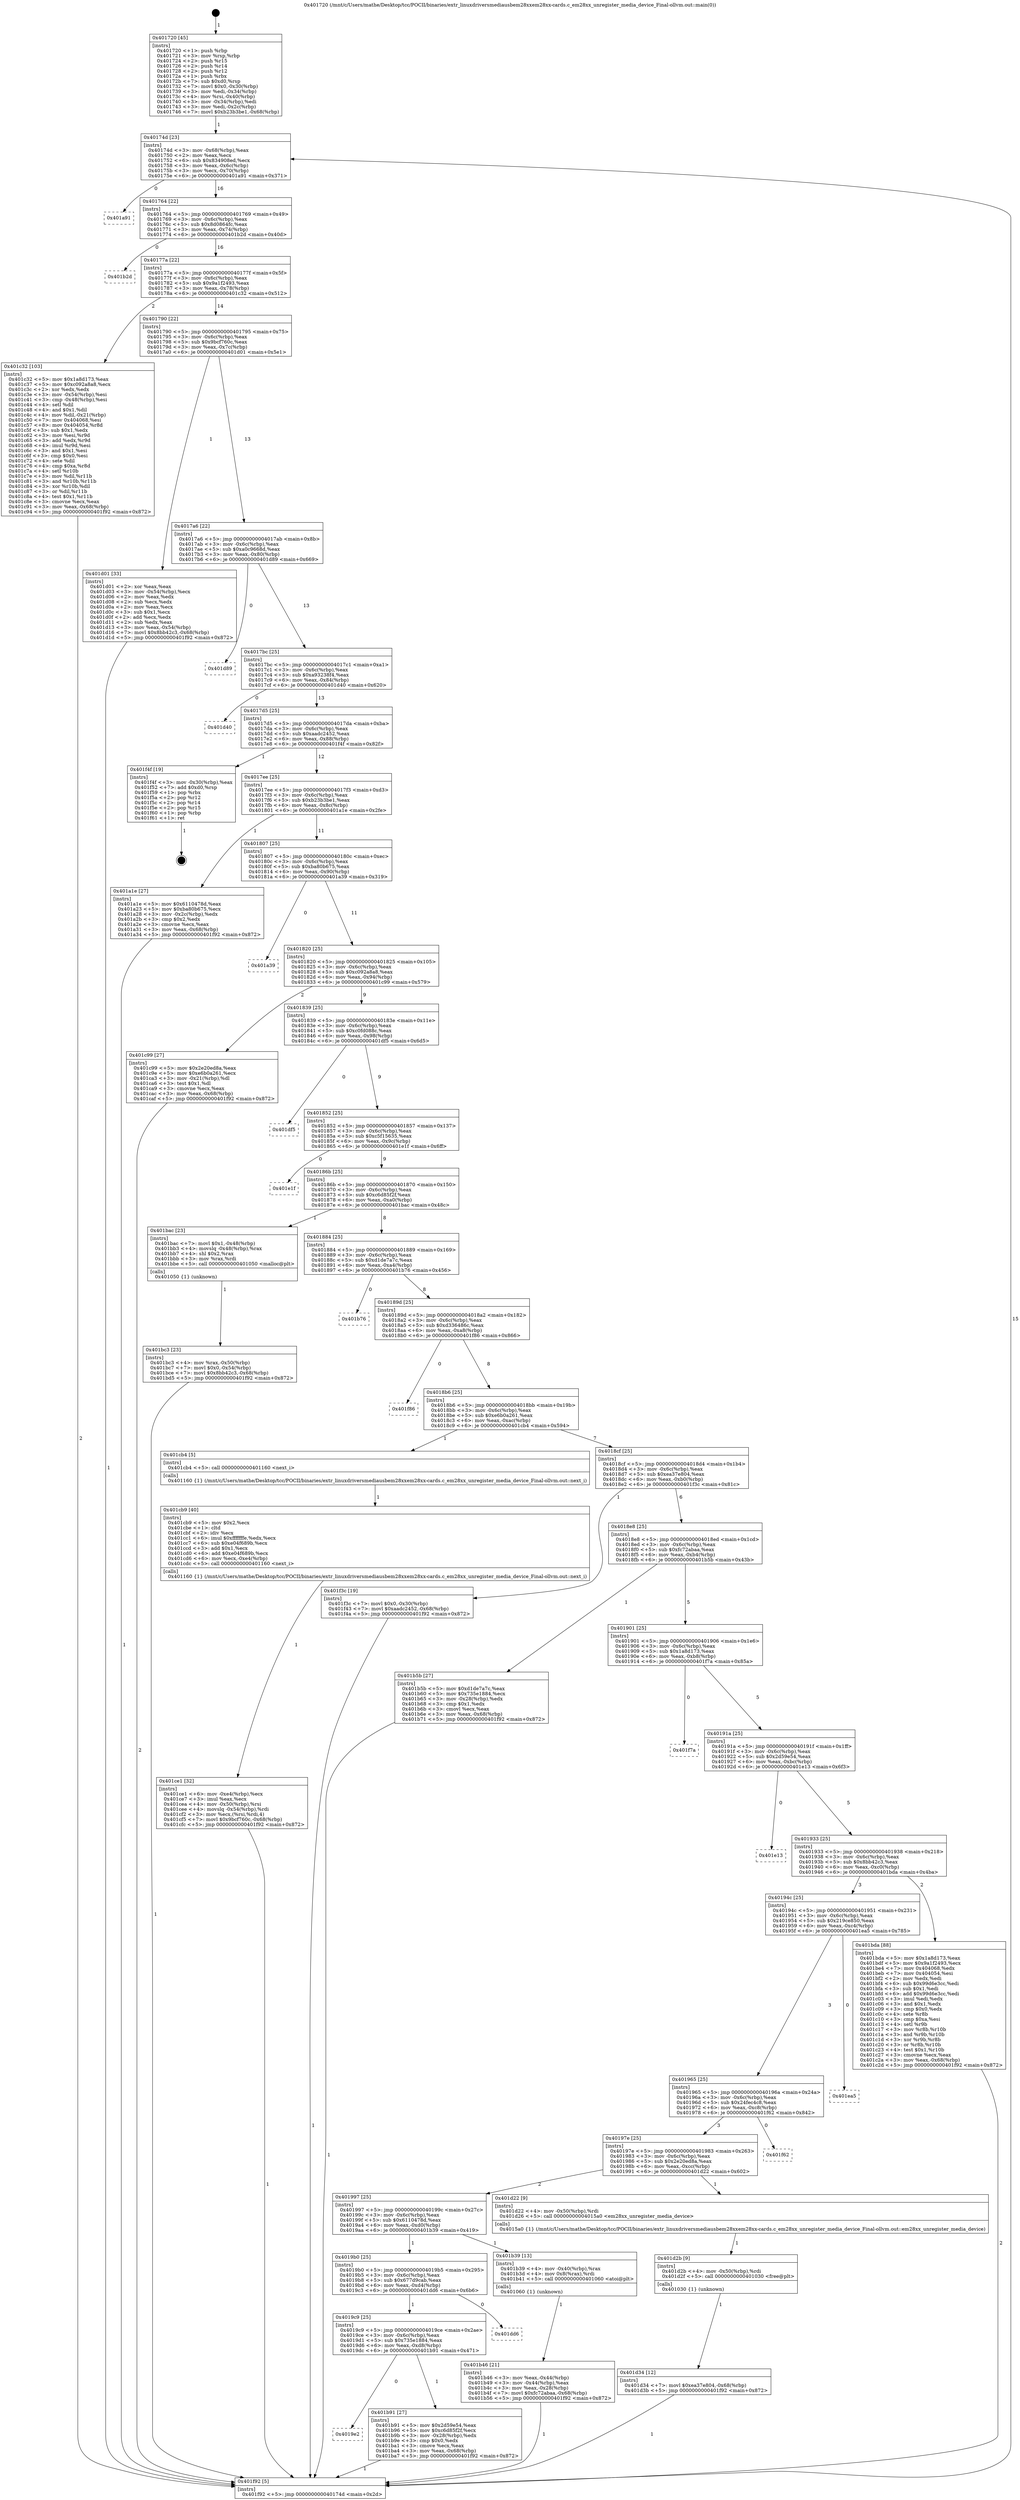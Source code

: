 digraph "0x401720" {
  label = "0x401720 (/mnt/c/Users/mathe/Desktop/tcc/POCII/binaries/extr_linuxdriversmediausbem28xxem28xx-cards.c_em28xx_unregister_media_device_Final-ollvm.out::main(0))"
  labelloc = "t"
  node[shape=record]

  Entry [label="",width=0.3,height=0.3,shape=circle,fillcolor=black,style=filled]
  "0x40174d" [label="{
     0x40174d [23]\l
     | [instrs]\l
     &nbsp;&nbsp;0x40174d \<+3\>: mov -0x68(%rbp),%eax\l
     &nbsp;&nbsp;0x401750 \<+2\>: mov %eax,%ecx\l
     &nbsp;&nbsp;0x401752 \<+6\>: sub $0x834908ed,%ecx\l
     &nbsp;&nbsp;0x401758 \<+3\>: mov %eax,-0x6c(%rbp)\l
     &nbsp;&nbsp;0x40175b \<+3\>: mov %ecx,-0x70(%rbp)\l
     &nbsp;&nbsp;0x40175e \<+6\>: je 0000000000401a91 \<main+0x371\>\l
  }"]
  "0x401a91" [label="{
     0x401a91\l
  }", style=dashed]
  "0x401764" [label="{
     0x401764 [22]\l
     | [instrs]\l
     &nbsp;&nbsp;0x401764 \<+5\>: jmp 0000000000401769 \<main+0x49\>\l
     &nbsp;&nbsp;0x401769 \<+3\>: mov -0x6c(%rbp),%eax\l
     &nbsp;&nbsp;0x40176c \<+5\>: sub $0x8d0864fc,%eax\l
     &nbsp;&nbsp;0x401771 \<+3\>: mov %eax,-0x74(%rbp)\l
     &nbsp;&nbsp;0x401774 \<+6\>: je 0000000000401b2d \<main+0x40d\>\l
  }"]
  Exit [label="",width=0.3,height=0.3,shape=circle,fillcolor=black,style=filled,peripheries=2]
  "0x401b2d" [label="{
     0x401b2d\l
  }", style=dashed]
  "0x40177a" [label="{
     0x40177a [22]\l
     | [instrs]\l
     &nbsp;&nbsp;0x40177a \<+5\>: jmp 000000000040177f \<main+0x5f\>\l
     &nbsp;&nbsp;0x40177f \<+3\>: mov -0x6c(%rbp),%eax\l
     &nbsp;&nbsp;0x401782 \<+5\>: sub $0x9a1f2493,%eax\l
     &nbsp;&nbsp;0x401787 \<+3\>: mov %eax,-0x78(%rbp)\l
     &nbsp;&nbsp;0x40178a \<+6\>: je 0000000000401c32 \<main+0x512\>\l
  }"]
  "0x401d34" [label="{
     0x401d34 [12]\l
     | [instrs]\l
     &nbsp;&nbsp;0x401d34 \<+7\>: movl $0xea37e804,-0x68(%rbp)\l
     &nbsp;&nbsp;0x401d3b \<+5\>: jmp 0000000000401f92 \<main+0x872\>\l
  }"]
  "0x401c32" [label="{
     0x401c32 [103]\l
     | [instrs]\l
     &nbsp;&nbsp;0x401c32 \<+5\>: mov $0x1a8d173,%eax\l
     &nbsp;&nbsp;0x401c37 \<+5\>: mov $0xc092a8a8,%ecx\l
     &nbsp;&nbsp;0x401c3c \<+2\>: xor %edx,%edx\l
     &nbsp;&nbsp;0x401c3e \<+3\>: mov -0x54(%rbp),%esi\l
     &nbsp;&nbsp;0x401c41 \<+3\>: cmp -0x48(%rbp),%esi\l
     &nbsp;&nbsp;0x401c44 \<+4\>: setl %dil\l
     &nbsp;&nbsp;0x401c48 \<+4\>: and $0x1,%dil\l
     &nbsp;&nbsp;0x401c4c \<+4\>: mov %dil,-0x21(%rbp)\l
     &nbsp;&nbsp;0x401c50 \<+7\>: mov 0x404068,%esi\l
     &nbsp;&nbsp;0x401c57 \<+8\>: mov 0x404054,%r8d\l
     &nbsp;&nbsp;0x401c5f \<+3\>: sub $0x1,%edx\l
     &nbsp;&nbsp;0x401c62 \<+3\>: mov %esi,%r9d\l
     &nbsp;&nbsp;0x401c65 \<+3\>: add %edx,%r9d\l
     &nbsp;&nbsp;0x401c68 \<+4\>: imul %r9d,%esi\l
     &nbsp;&nbsp;0x401c6c \<+3\>: and $0x1,%esi\l
     &nbsp;&nbsp;0x401c6f \<+3\>: cmp $0x0,%esi\l
     &nbsp;&nbsp;0x401c72 \<+4\>: sete %dil\l
     &nbsp;&nbsp;0x401c76 \<+4\>: cmp $0xa,%r8d\l
     &nbsp;&nbsp;0x401c7a \<+4\>: setl %r10b\l
     &nbsp;&nbsp;0x401c7e \<+3\>: mov %dil,%r11b\l
     &nbsp;&nbsp;0x401c81 \<+3\>: and %r10b,%r11b\l
     &nbsp;&nbsp;0x401c84 \<+3\>: xor %r10b,%dil\l
     &nbsp;&nbsp;0x401c87 \<+3\>: or %dil,%r11b\l
     &nbsp;&nbsp;0x401c8a \<+4\>: test $0x1,%r11b\l
     &nbsp;&nbsp;0x401c8e \<+3\>: cmovne %ecx,%eax\l
     &nbsp;&nbsp;0x401c91 \<+3\>: mov %eax,-0x68(%rbp)\l
     &nbsp;&nbsp;0x401c94 \<+5\>: jmp 0000000000401f92 \<main+0x872\>\l
  }"]
  "0x401790" [label="{
     0x401790 [22]\l
     | [instrs]\l
     &nbsp;&nbsp;0x401790 \<+5\>: jmp 0000000000401795 \<main+0x75\>\l
     &nbsp;&nbsp;0x401795 \<+3\>: mov -0x6c(%rbp),%eax\l
     &nbsp;&nbsp;0x401798 \<+5\>: sub $0x9bcf760c,%eax\l
     &nbsp;&nbsp;0x40179d \<+3\>: mov %eax,-0x7c(%rbp)\l
     &nbsp;&nbsp;0x4017a0 \<+6\>: je 0000000000401d01 \<main+0x5e1\>\l
  }"]
  "0x401d2b" [label="{
     0x401d2b [9]\l
     | [instrs]\l
     &nbsp;&nbsp;0x401d2b \<+4\>: mov -0x50(%rbp),%rdi\l
     &nbsp;&nbsp;0x401d2f \<+5\>: call 0000000000401030 \<free@plt\>\l
     | [calls]\l
     &nbsp;&nbsp;0x401030 \{1\} (unknown)\l
  }"]
  "0x401d01" [label="{
     0x401d01 [33]\l
     | [instrs]\l
     &nbsp;&nbsp;0x401d01 \<+2\>: xor %eax,%eax\l
     &nbsp;&nbsp;0x401d03 \<+3\>: mov -0x54(%rbp),%ecx\l
     &nbsp;&nbsp;0x401d06 \<+2\>: mov %eax,%edx\l
     &nbsp;&nbsp;0x401d08 \<+2\>: sub %ecx,%edx\l
     &nbsp;&nbsp;0x401d0a \<+2\>: mov %eax,%ecx\l
     &nbsp;&nbsp;0x401d0c \<+3\>: sub $0x1,%ecx\l
     &nbsp;&nbsp;0x401d0f \<+2\>: add %ecx,%edx\l
     &nbsp;&nbsp;0x401d11 \<+2\>: sub %edx,%eax\l
     &nbsp;&nbsp;0x401d13 \<+3\>: mov %eax,-0x54(%rbp)\l
     &nbsp;&nbsp;0x401d16 \<+7\>: movl $0x8bb42c3,-0x68(%rbp)\l
     &nbsp;&nbsp;0x401d1d \<+5\>: jmp 0000000000401f92 \<main+0x872\>\l
  }"]
  "0x4017a6" [label="{
     0x4017a6 [22]\l
     | [instrs]\l
     &nbsp;&nbsp;0x4017a6 \<+5\>: jmp 00000000004017ab \<main+0x8b\>\l
     &nbsp;&nbsp;0x4017ab \<+3\>: mov -0x6c(%rbp),%eax\l
     &nbsp;&nbsp;0x4017ae \<+5\>: sub $0xa0c9668d,%eax\l
     &nbsp;&nbsp;0x4017b3 \<+3\>: mov %eax,-0x80(%rbp)\l
     &nbsp;&nbsp;0x4017b6 \<+6\>: je 0000000000401d89 \<main+0x669\>\l
  }"]
  "0x401ce1" [label="{
     0x401ce1 [32]\l
     | [instrs]\l
     &nbsp;&nbsp;0x401ce1 \<+6\>: mov -0xe4(%rbp),%ecx\l
     &nbsp;&nbsp;0x401ce7 \<+3\>: imul %eax,%ecx\l
     &nbsp;&nbsp;0x401cea \<+4\>: mov -0x50(%rbp),%rsi\l
     &nbsp;&nbsp;0x401cee \<+4\>: movslq -0x54(%rbp),%rdi\l
     &nbsp;&nbsp;0x401cf2 \<+3\>: mov %ecx,(%rsi,%rdi,4)\l
     &nbsp;&nbsp;0x401cf5 \<+7\>: movl $0x9bcf760c,-0x68(%rbp)\l
     &nbsp;&nbsp;0x401cfc \<+5\>: jmp 0000000000401f92 \<main+0x872\>\l
  }"]
  "0x401d89" [label="{
     0x401d89\l
  }", style=dashed]
  "0x4017bc" [label="{
     0x4017bc [25]\l
     | [instrs]\l
     &nbsp;&nbsp;0x4017bc \<+5\>: jmp 00000000004017c1 \<main+0xa1\>\l
     &nbsp;&nbsp;0x4017c1 \<+3\>: mov -0x6c(%rbp),%eax\l
     &nbsp;&nbsp;0x4017c4 \<+5\>: sub $0xa93238f4,%eax\l
     &nbsp;&nbsp;0x4017c9 \<+6\>: mov %eax,-0x84(%rbp)\l
     &nbsp;&nbsp;0x4017cf \<+6\>: je 0000000000401d40 \<main+0x620\>\l
  }"]
  "0x401cb9" [label="{
     0x401cb9 [40]\l
     | [instrs]\l
     &nbsp;&nbsp;0x401cb9 \<+5\>: mov $0x2,%ecx\l
     &nbsp;&nbsp;0x401cbe \<+1\>: cltd\l
     &nbsp;&nbsp;0x401cbf \<+2\>: idiv %ecx\l
     &nbsp;&nbsp;0x401cc1 \<+6\>: imul $0xfffffffe,%edx,%ecx\l
     &nbsp;&nbsp;0x401cc7 \<+6\>: sub $0xe04f689b,%ecx\l
     &nbsp;&nbsp;0x401ccd \<+3\>: add $0x1,%ecx\l
     &nbsp;&nbsp;0x401cd0 \<+6\>: add $0xe04f689b,%ecx\l
     &nbsp;&nbsp;0x401cd6 \<+6\>: mov %ecx,-0xe4(%rbp)\l
     &nbsp;&nbsp;0x401cdc \<+5\>: call 0000000000401160 \<next_i\>\l
     | [calls]\l
     &nbsp;&nbsp;0x401160 \{1\} (/mnt/c/Users/mathe/Desktop/tcc/POCII/binaries/extr_linuxdriversmediausbem28xxem28xx-cards.c_em28xx_unregister_media_device_Final-ollvm.out::next_i)\l
  }"]
  "0x401d40" [label="{
     0x401d40\l
  }", style=dashed]
  "0x4017d5" [label="{
     0x4017d5 [25]\l
     | [instrs]\l
     &nbsp;&nbsp;0x4017d5 \<+5\>: jmp 00000000004017da \<main+0xba\>\l
     &nbsp;&nbsp;0x4017da \<+3\>: mov -0x6c(%rbp),%eax\l
     &nbsp;&nbsp;0x4017dd \<+5\>: sub $0xaadc2452,%eax\l
     &nbsp;&nbsp;0x4017e2 \<+6\>: mov %eax,-0x88(%rbp)\l
     &nbsp;&nbsp;0x4017e8 \<+6\>: je 0000000000401f4f \<main+0x82f\>\l
  }"]
  "0x401bc3" [label="{
     0x401bc3 [23]\l
     | [instrs]\l
     &nbsp;&nbsp;0x401bc3 \<+4\>: mov %rax,-0x50(%rbp)\l
     &nbsp;&nbsp;0x401bc7 \<+7\>: movl $0x0,-0x54(%rbp)\l
     &nbsp;&nbsp;0x401bce \<+7\>: movl $0x8bb42c3,-0x68(%rbp)\l
     &nbsp;&nbsp;0x401bd5 \<+5\>: jmp 0000000000401f92 \<main+0x872\>\l
  }"]
  "0x401f4f" [label="{
     0x401f4f [19]\l
     | [instrs]\l
     &nbsp;&nbsp;0x401f4f \<+3\>: mov -0x30(%rbp),%eax\l
     &nbsp;&nbsp;0x401f52 \<+7\>: add $0xd0,%rsp\l
     &nbsp;&nbsp;0x401f59 \<+1\>: pop %rbx\l
     &nbsp;&nbsp;0x401f5a \<+2\>: pop %r12\l
     &nbsp;&nbsp;0x401f5c \<+2\>: pop %r14\l
     &nbsp;&nbsp;0x401f5e \<+2\>: pop %r15\l
     &nbsp;&nbsp;0x401f60 \<+1\>: pop %rbp\l
     &nbsp;&nbsp;0x401f61 \<+1\>: ret\l
  }"]
  "0x4017ee" [label="{
     0x4017ee [25]\l
     | [instrs]\l
     &nbsp;&nbsp;0x4017ee \<+5\>: jmp 00000000004017f3 \<main+0xd3\>\l
     &nbsp;&nbsp;0x4017f3 \<+3\>: mov -0x6c(%rbp),%eax\l
     &nbsp;&nbsp;0x4017f6 \<+5\>: sub $0xb23b3be1,%eax\l
     &nbsp;&nbsp;0x4017fb \<+6\>: mov %eax,-0x8c(%rbp)\l
     &nbsp;&nbsp;0x401801 \<+6\>: je 0000000000401a1e \<main+0x2fe\>\l
  }"]
  "0x4019e2" [label="{
     0x4019e2\l
  }", style=dashed]
  "0x401a1e" [label="{
     0x401a1e [27]\l
     | [instrs]\l
     &nbsp;&nbsp;0x401a1e \<+5\>: mov $0x6110478d,%eax\l
     &nbsp;&nbsp;0x401a23 \<+5\>: mov $0xba80b675,%ecx\l
     &nbsp;&nbsp;0x401a28 \<+3\>: mov -0x2c(%rbp),%edx\l
     &nbsp;&nbsp;0x401a2b \<+3\>: cmp $0x2,%edx\l
     &nbsp;&nbsp;0x401a2e \<+3\>: cmovne %ecx,%eax\l
     &nbsp;&nbsp;0x401a31 \<+3\>: mov %eax,-0x68(%rbp)\l
     &nbsp;&nbsp;0x401a34 \<+5\>: jmp 0000000000401f92 \<main+0x872\>\l
  }"]
  "0x401807" [label="{
     0x401807 [25]\l
     | [instrs]\l
     &nbsp;&nbsp;0x401807 \<+5\>: jmp 000000000040180c \<main+0xec\>\l
     &nbsp;&nbsp;0x40180c \<+3\>: mov -0x6c(%rbp),%eax\l
     &nbsp;&nbsp;0x40180f \<+5\>: sub $0xba80b675,%eax\l
     &nbsp;&nbsp;0x401814 \<+6\>: mov %eax,-0x90(%rbp)\l
     &nbsp;&nbsp;0x40181a \<+6\>: je 0000000000401a39 \<main+0x319\>\l
  }"]
  "0x401f92" [label="{
     0x401f92 [5]\l
     | [instrs]\l
     &nbsp;&nbsp;0x401f92 \<+5\>: jmp 000000000040174d \<main+0x2d\>\l
  }"]
  "0x401720" [label="{
     0x401720 [45]\l
     | [instrs]\l
     &nbsp;&nbsp;0x401720 \<+1\>: push %rbp\l
     &nbsp;&nbsp;0x401721 \<+3\>: mov %rsp,%rbp\l
     &nbsp;&nbsp;0x401724 \<+2\>: push %r15\l
     &nbsp;&nbsp;0x401726 \<+2\>: push %r14\l
     &nbsp;&nbsp;0x401728 \<+2\>: push %r12\l
     &nbsp;&nbsp;0x40172a \<+1\>: push %rbx\l
     &nbsp;&nbsp;0x40172b \<+7\>: sub $0xd0,%rsp\l
     &nbsp;&nbsp;0x401732 \<+7\>: movl $0x0,-0x30(%rbp)\l
     &nbsp;&nbsp;0x401739 \<+3\>: mov %edi,-0x34(%rbp)\l
     &nbsp;&nbsp;0x40173c \<+4\>: mov %rsi,-0x40(%rbp)\l
     &nbsp;&nbsp;0x401740 \<+3\>: mov -0x34(%rbp),%edi\l
     &nbsp;&nbsp;0x401743 \<+3\>: mov %edi,-0x2c(%rbp)\l
     &nbsp;&nbsp;0x401746 \<+7\>: movl $0xb23b3be1,-0x68(%rbp)\l
  }"]
  "0x401b91" [label="{
     0x401b91 [27]\l
     | [instrs]\l
     &nbsp;&nbsp;0x401b91 \<+5\>: mov $0x2d59e54,%eax\l
     &nbsp;&nbsp;0x401b96 \<+5\>: mov $0xc6d85f2f,%ecx\l
     &nbsp;&nbsp;0x401b9b \<+3\>: mov -0x28(%rbp),%edx\l
     &nbsp;&nbsp;0x401b9e \<+3\>: cmp $0x0,%edx\l
     &nbsp;&nbsp;0x401ba1 \<+3\>: cmove %ecx,%eax\l
     &nbsp;&nbsp;0x401ba4 \<+3\>: mov %eax,-0x68(%rbp)\l
     &nbsp;&nbsp;0x401ba7 \<+5\>: jmp 0000000000401f92 \<main+0x872\>\l
  }"]
  "0x401a39" [label="{
     0x401a39\l
  }", style=dashed]
  "0x401820" [label="{
     0x401820 [25]\l
     | [instrs]\l
     &nbsp;&nbsp;0x401820 \<+5\>: jmp 0000000000401825 \<main+0x105\>\l
     &nbsp;&nbsp;0x401825 \<+3\>: mov -0x6c(%rbp),%eax\l
     &nbsp;&nbsp;0x401828 \<+5\>: sub $0xc092a8a8,%eax\l
     &nbsp;&nbsp;0x40182d \<+6\>: mov %eax,-0x94(%rbp)\l
     &nbsp;&nbsp;0x401833 \<+6\>: je 0000000000401c99 \<main+0x579\>\l
  }"]
  "0x4019c9" [label="{
     0x4019c9 [25]\l
     | [instrs]\l
     &nbsp;&nbsp;0x4019c9 \<+5\>: jmp 00000000004019ce \<main+0x2ae\>\l
     &nbsp;&nbsp;0x4019ce \<+3\>: mov -0x6c(%rbp),%eax\l
     &nbsp;&nbsp;0x4019d1 \<+5\>: sub $0x735e1884,%eax\l
     &nbsp;&nbsp;0x4019d6 \<+6\>: mov %eax,-0xd8(%rbp)\l
     &nbsp;&nbsp;0x4019dc \<+6\>: je 0000000000401b91 \<main+0x471\>\l
  }"]
  "0x401c99" [label="{
     0x401c99 [27]\l
     | [instrs]\l
     &nbsp;&nbsp;0x401c99 \<+5\>: mov $0x2e20ed8a,%eax\l
     &nbsp;&nbsp;0x401c9e \<+5\>: mov $0xe6b0a261,%ecx\l
     &nbsp;&nbsp;0x401ca3 \<+3\>: mov -0x21(%rbp),%dl\l
     &nbsp;&nbsp;0x401ca6 \<+3\>: test $0x1,%dl\l
     &nbsp;&nbsp;0x401ca9 \<+3\>: cmovne %ecx,%eax\l
     &nbsp;&nbsp;0x401cac \<+3\>: mov %eax,-0x68(%rbp)\l
     &nbsp;&nbsp;0x401caf \<+5\>: jmp 0000000000401f92 \<main+0x872\>\l
  }"]
  "0x401839" [label="{
     0x401839 [25]\l
     | [instrs]\l
     &nbsp;&nbsp;0x401839 \<+5\>: jmp 000000000040183e \<main+0x11e\>\l
     &nbsp;&nbsp;0x40183e \<+3\>: mov -0x6c(%rbp),%eax\l
     &nbsp;&nbsp;0x401841 \<+5\>: sub $0xc0fd088c,%eax\l
     &nbsp;&nbsp;0x401846 \<+6\>: mov %eax,-0x98(%rbp)\l
     &nbsp;&nbsp;0x40184c \<+6\>: je 0000000000401df5 \<main+0x6d5\>\l
  }"]
  "0x401dd6" [label="{
     0x401dd6\l
  }", style=dashed]
  "0x401df5" [label="{
     0x401df5\l
  }", style=dashed]
  "0x401852" [label="{
     0x401852 [25]\l
     | [instrs]\l
     &nbsp;&nbsp;0x401852 \<+5\>: jmp 0000000000401857 \<main+0x137\>\l
     &nbsp;&nbsp;0x401857 \<+3\>: mov -0x6c(%rbp),%eax\l
     &nbsp;&nbsp;0x40185a \<+5\>: sub $0xc5f15635,%eax\l
     &nbsp;&nbsp;0x40185f \<+6\>: mov %eax,-0x9c(%rbp)\l
     &nbsp;&nbsp;0x401865 \<+6\>: je 0000000000401e1f \<main+0x6ff\>\l
  }"]
  "0x401b46" [label="{
     0x401b46 [21]\l
     | [instrs]\l
     &nbsp;&nbsp;0x401b46 \<+3\>: mov %eax,-0x44(%rbp)\l
     &nbsp;&nbsp;0x401b49 \<+3\>: mov -0x44(%rbp),%eax\l
     &nbsp;&nbsp;0x401b4c \<+3\>: mov %eax,-0x28(%rbp)\l
     &nbsp;&nbsp;0x401b4f \<+7\>: movl $0xfc72abaa,-0x68(%rbp)\l
     &nbsp;&nbsp;0x401b56 \<+5\>: jmp 0000000000401f92 \<main+0x872\>\l
  }"]
  "0x401e1f" [label="{
     0x401e1f\l
  }", style=dashed]
  "0x40186b" [label="{
     0x40186b [25]\l
     | [instrs]\l
     &nbsp;&nbsp;0x40186b \<+5\>: jmp 0000000000401870 \<main+0x150\>\l
     &nbsp;&nbsp;0x401870 \<+3\>: mov -0x6c(%rbp),%eax\l
     &nbsp;&nbsp;0x401873 \<+5\>: sub $0xc6d85f2f,%eax\l
     &nbsp;&nbsp;0x401878 \<+6\>: mov %eax,-0xa0(%rbp)\l
     &nbsp;&nbsp;0x40187e \<+6\>: je 0000000000401bac \<main+0x48c\>\l
  }"]
  "0x4019b0" [label="{
     0x4019b0 [25]\l
     | [instrs]\l
     &nbsp;&nbsp;0x4019b0 \<+5\>: jmp 00000000004019b5 \<main+0x295\>\l
     &nbsp;&nbsp;0x4019b5 \<+3\>: mov -0x6c(%rbp),%eax\l
     &nbsp;&nbsp;0x4019b8 \<+5\>: sub $0x677d9cab,%eax\l
     &nbsp;&nbsp;0x4019bd \<+6\>: mov %eax,-0xd4(%rbp)\l
     &nbsp;&nbsp;0x4019c3 \<+6\>: je 0000000000401dd6 \<main+0x6b6\>\l
  }"]
  "0x401bac" [label="{
     0x401bac [23]\l
     | [instrs]\l
     &nbsp;&nbsp;0x401bac \<+7\>: movl $0x1,-0x48(%rbp)\l
     &nbsp;&nbsp;0x401bb3 \<+4\>: movslq -0x48(%rbp),%rax\l
     &nbsp;&nbsp;0x401bb7 \<+4\>: shl $0x2,%rax\l
     &nbsp;&nbsp;0x401bbb \<+3\>: mov %rax,%rdi\l
     &nbsp;&nbsp;0x401bbe \<+5\>: call 0000000000401050 \<malloc@plt\>\l
     | [calls]\l
     &nbsp;&nbsp;0x401050 \{1\} (unknown)\l
  }"]
  "0x401884" [label="{
     0x401884 [25]\l
     | [instrs]\l
     &nbsp;&nbsp;0x401884 \<+5\>: jmp 0000000000401889 \<main+0x169\>\l
     &nbsp;&nbsp;0x401889 \<+3\>: mov -0x6c(%rbp),%eax\l
     &nbsp;&nbsp;0x40188c \<+5\>: sub $0xd1de7a7c,%eax\l
     &nbsp;&nbsp;0x401891 \<+6\>: mov %eax,-0xa4(%rbp)\l
     &nbsp;&nbsp;0x401897 \<+6\>: je 0000000000401b76 \<main+0x456\>\l
  }"]
  "0x401b39" [label="{
     0x401b39 [13]\l
     | [instrs]\l
     &nbsp;&nbsp;0x401b39 \<+4\>: mov -0x40(%rbp),%rax\l
     &nbsp;&nbsp;0x401b3d \<+4\>: mov 0x8(%rax),%rdi\l
     &nbsp;&nbsp;0x401b41 \<+5\>: call 0000000000401060 \<atoi@plt\>\l
     | [calls]\l
     &nbsp;&nbsp;0x401060 \{1\} (unknown)\l
  }"]
  "0x401b76" [label="{
     0x401b76\l
  }", style=dashed]
  "0x40189d" [label="{
     0x40189d [25]\l
     | [instrs]\l
     &nbsp;&nbsp;0x40189d \<+5\>: jmp 00000000004018a2 \<main+0x182\>\l
     &nbsp;&nbsp;0x4018a2 \<+3\>: mov -0x6c(%rbp),%eax\l
     &nbsp;&nbsp;0x4018a5 \<+5\>: sub $0xd336486c,%eax\l
     &nbsp;&nbsp;0x4018aa \<+6\>: mov %eax,-0xa8(%rbp)\l
     &nbsp;&nbsp;0x4018b0 \<+6\>: je 0000000000401f86 \<main+0x866\>\l
  }"]
  "0x401997" [label="{
     0x401997 [25]\l
     | [instrs]\l
     &nbsp;&nbsp;0x401997 \<+5\>: jmp 000000000040199c \<main+0x27c\>\l
     &nbsp;&nbsp;0x40199c \<+3\>: mov -0x6c(%rbp),%eax\l
     &nbsp;&nbsp;0x40199f \<+5\>: sub $0x6110478d,%eax\l
     &nbsp;&nbsp;0x4019a4 \<+6\>: mov %eax,-0xd0(%rbp)\l
     &nbsp;&nbsp;0x4019aa \<+6\>: je 0000000000401b39 \<main+0x419\>\l
  }"]
  "0x401f86" [label="{
     0x401f86\l
  }", style=dashed]
  "0x4018b6" [label="{
     0x4018b6 [25]\l
     | [instrs]\l
     &nbsp;&nbsp;0x4018b6 \<+5\>: jmp 00000000004018bb \<main+0x19b\>\l
     &nbsp;&nbsp;0x4018bb \<+3\>: mov -0x6c(%rbp),%eax\l
     &nbsp;&nbsp;0x4018be \<+5\>: sub $0xe6b0a261,%eax\l
     &nbsp;&nbsp;0x4018c3 \<+6\>: mov %eax,-0xac(%rbp)\l
     &nbsp;&nbsp;0x4018c9 \<+6\>: je 0000000000401cb4 \<main+0x594\>\l
  }"]
  "0x401d22" [label="{
     0x401d22 [9]\l
     | [instrs]\l
     &nbsp;&nbsp;0x401d22 \<+4\>: mov -0x50(%rbp),%rdi\l
     &nbsp;&nbsp;0x401d26 \<+5\>: call 00000000004015a0 \<em28xx_unregister_media_device\>\l
     | [calls]\l
     &nbsp;&nbsp;0x4015a0 \{1\} (/mnt/c/Users/mathe/Desktop/tcc/POCII/binaries/extr_linuxdriversmediausbem28xxem28xx-cards.c_em28xx_unregister_media_device_Final-ollvm.out::em28xx_unregister_media_device)\l
  }"]
  "0x401cb4" [label="{
     0x401cb4 [5]\l
     | [instrs]\l
     &nbsp;&nbsp;0x401cb4 \<+5\>: call 0000000000401160 \<next_i\>\l
     | [calls]\l
     &nbsp;&nbsp;0x401160 \{1\} (/mnt/c/Users/mathe/Desktop/tcc/POCII/binaries/extr_linuxdriversmediausbem28xxem28xx-cards.c_em28xx_unregister_media_device_Final-ollvm.out::next_i)\l
  }"]
  "0x4018cf" [label="{
     0x4018cf [25]\l
     | [instrs]\l
     &nbsp;&nbsp;0x4018cf \<+5\>: jmp 00000000004018d4 \<main+0x1b4\>\l
     &nbsp;&nbsp;0x4018d4 \<+3\>: mov -0x6c(%rbp),%eax\l
     &nbsp;&nbsp;0x4018d7 \<+5\>: sub $0xea37e804,%eax\l
     &nbsp;&nbsp;0x4018dc \<+6\>: mov %eax,-0xb0(%rbp)\l
     &nbsp;&nbsp;0x4018e2 \<+6\>: je 0000000000401f3c \<main+0x81c\>\l
  }"]
  "0x40197e" [label="{
     0x40197e [25]\l
     | [instrs]\l
     &nbsp;&nbsp;0x40197e \<+5\>: jmp 0000000000401983 \<main+0x263\>\l
     &nbsp;&nbsp;0x401983 \<+3\>: mov -0x6c(%rbp),%eax\l
     &nbsp;&nbsp;0x401986 \<+5\>: sub $0x2e20ed8a,%eax\l
     &nbsp;&nbsp;0x40198b \<+6\>: mov %eax,-0xcc(%rbp)\l
     &nbsp;&nbsp;0x401991 \<+6\>: je 0000000000401d22 \<main+0x602\>\l
  }"]
  "0x401f3c" [label="{
     0x401f3c [19]\l
     | [instrs]\l
     &nbsp;&nbsp;0x401f3c \<+7\>: movl $0x0,-0x30(%rbp)\l
     &nbsp;&nbsp;0x401f43 \<+7\>: movl $0xaadc2452,-0x68(%rbp)\l
     &nbsp;&nbsp;0x401f4a \<+5\>: jmp 0000000000401f92 \<main+0x872\>\l
  }"]
  "0x4018e8" [label="{
     0x4018e8 [25]\l
     | [instrs]\l
     &nbsp;&nbsp;0x4018e8 \<+5\>: jmp 00000000004018ed \<main+0x1cd\>\l
     &nbsp;&nbsp;0x4018ed \<+3\>: mov -0x6c(%rbp),%eax\l
     &nbsp;&nbsp;0x4018f0 \<+5\>: sub $0xfc72abaa,%eax\l
     &nbsp;&nbsp;0x4018f5 \<+6\>: mov %eax,-0xb4(%rbp)\l
     &nbsp;&nbsp;0x4018fb \<+6\>: je 0000000000401b5b \<main+0x43b\>\l
  }"]
  "0x401f62" [label="{
     0x401f62\l
  }", style=dashed]
  "0x401b5b" [label="{
     0x401b5b [27]\l
     | [instrs]\l
     &nbsp;&nbsp;0x401b5b \<+5\>: mov $0xd1de7a7c,%eax\l
     &nbsp;&nbsp;0x401b60 \<+5\>: mov $0x735e1884,%ecx\l
     &nbsp;&nbsp;0x401b65 \<+3\>: mov -0x28(%rbp),%edx\l
     &nbsp;&nbsp;0x401b68 \<+3\>: cmp $0x1,%edx\l
     &nbsp;&nbsp;0x401b6b \<+3\>: cmovl %ecx,%eax\l
     &nbsp;&nbsp;0x401b6e \<+3\>: mov %eax,-0x68(%rbp)\l
     &nbsp;&nbsp;0x401b71 \<+5\>: jmp 0000000000401f92 \<main+0x872\>\l
  }"]
  "0x401901" [label="{
     0x401901 [25]\l
     | [instrs]\l
     &nbsp;&nbsp;0x401901 \<+5\>: jmp 0000000000401906 \<main+0x1e6\>\l
     &nbsp;&nbsp;0x401906 \<+3\>: mov -0x6c(%rbp),%eax\l
     &nbsp;&nbsp;0x401909 \<+5\>: sub $0x1a8d173,%eax\l
     &nbsp;&nbsp;0x40190e \<+6\>: mov %eax,-0xb8(%rbp)\l
     &nbsp;&nbsp;0x401914 \<+6\>: je 0000000000401f7a \<main+0x85a\>\l
  }"]
  "0x401965" [label="{
     0x401965 [25]\l
     | [instrs]\l
     &nbsp;&nbsp;0x401965 \<+5\>: jmp 000000000040196a \<main+0x24a\>\l
     &nbsp;&nbsp;0x40196a \<+3\>: mov -0x6c(%rbp),%eax\l
     &nbsp;&nbsp;0x40196d \<+5\>: sub $0x24fec4c8,%eax\l
     &nbsp;&nbsp;0x401972 \<+6\>: mov %eax,-0xc8(%rbp)\l
     &nbsp;&nbsp;0x401978 \<+6\>: je 0000000000401f62 \<main+0x842\>\l
  }"]
  "0x401f7a" [label="{
     0x401f7a\l
  }", style=dashed]
  "0x40191a" [label="{
     0x40191a [25]\l
     | [instrs]\l
     &nbsp;&nbsp;0x40191a \<+5\>: jmp 000000000040191f \<main+0x1ff\>\l
     &nbsp;&nbsp;0x40191f \<+3\>: mov -0x6c(%rbp),%eax\l
     &nbsp;&nbsp;0x401922 \<+5\>: sub $0x2d59e54,%eax\l
     &nbsp;&nbsp;0x401927 \<+6\>: mov %eax,-0xbc(%rbp)\l
     &nbsp;&nbsp;0x40192d \<+6\>: je 0000000000401e13 \<main+0x6f3\>\l
  }"]
  "0x401ea5" [label="{
     0x401ea5\l
  }", style=dashed]
  "0x401e13" [label="{
     0x401e13\l
  }", style=dashed]
  "0x401933" [label="{
     0x401933 [25]\l
     | [instrs]\l
     &nbsp;&nbsp;0x401933 \<+5\>: jmp 0000000000401938 \<main+0x218\>\l
     &nbsp;&nbsp;0x401938 \<+3\>: mov -0x6c(%rbp),%eax\l
     &nbsp;&nbsp;0x40193b \<+5\>: sub $0x8bb42c3,%eax\l
     &nbsp;&nbsp;0x401940 \<+6\>: mov %eax,-0xc0(%rbp)\l
     &nbsp;&nbsp;0x401946 \<+6\>: je 0000000000401bda \<main+0x4ba\>\l
  }"]
  "0x40194c" [label="{
     0x40194c [25]\l
     | [instrs]\l
     &nbsp;&nbsp;0x40194c \<+5\>: jmp 0000000000401951 \<main+0x231\>\l
     &nbsp;&nbsp;0x401951 \<+3\>: mov -0x6c(%rbp),%eax\l
     &nbsp;&nbsp;0x401954 \<+5\>: sub $0x219ce850,%eax\l
     &nbsp;&nbsp;0x401959 \<+6\>: mov %eax,-0xc4(%rbp)\l
     &nbsp;&nbsp;0x40195f \<+6\>: je 0000000000401ea5 \<main+0x785\>\l
  }"]
  "0x401bda" [label="{
     0x401bda [88]\l
     | [instrs]\l
     &nbsp;&nbsp;0x401bda \<+5\>: mov $0x1a8d173,%eax\l
     &nbsp;&nbsp;0x401bdf \<+5\>: mov $0x9a1f2493,%ecx\l
     &nbsp;&nbsp;0x401be4 \<+7\>: mov 0x404068,%edx\l
     &nbsp;&nbsp;0x401beb \<+7\>: mov 0x404054,%esi\l
     &nbsp;&nbsp;0x401bf2 \<+2\>: mov %edx,%edi\l
     &nbsp;&nbsp;0x401bf4 \<+6\>: sub $0x99d6e3cc,%edi\l
     &nbsp;&nbsp;0x401bfa \<+3\>: sub $0x1,%edi\l
     &nbsp;&nbsp;0x401bfd \<+6\>: add $0x99d6e3cc,%edi\l
     &nbsp;&nbsp;0x401c03 \<+3\>: imul %edi,%edx\l
     &nbsp;&nbsp;0x401c06 \<+3\>: and $0x1,%edx\l
     &nbsp;&nbsp;0x401c09 \<+3\>: cmp $0x0,%edx\l
     &nbsp;&nbsp;0x401c0c \<+4\>: sete %r8b\l
     &nbsp;&nbsp;0x401c10 \<+3\>: cmp $0xa,%esi\l
     &nbsp;&nbsp;0x401c13 \<+4\>: setl %r9b\l
     &nbsp;&nbsp;0x401c17 \<+3\>: mov %r8b,%r10b\l
     &nbsp;&nbsp;0x401c1a \<+3\>: and %r9b,%r10b\l
     &nbsp;&nbsp;0x401c1d \<+3\>: xor %r9b,%r8b\l
     &nbsp;&nbsp;0x401c20 \<+3\>: or %r8b,%r10b\l
     &nbsp;&nbsp;0x401c23 \<+4\>: test $0x1,%r10b\l
     &nbsp;&nbsp;0x401c27 \<+3\>: cmovne %ecx,%eax\l
     &nbsp;&nbsp;0x401c2a \<+3\>: mov %eax,-0x68(%rbp)\l
     &nbsp;&nbsp;0x401c2d \<+5\>: jmp 0000000000401f92 \<main+0x872\>\l
  }"]
  Entry -> "0x401720" [label=" 1"]
  "0x40174d" -> "0x401a91" [label=" 0"]
  "0x40174d" -> "0x401764" [label=" 16"]
  "0x401f4f" -> Exit [label=" 1"]
  "0x401764" -> "0x401b2d" [label=" 0"]
  "0x401764" -> "0x40177a" [label=" 16"]
  "0x401f3c" -> "0x401f92" [label=" 1"]
  "0x40177a" -> "0x401c32" [label=" 2"]
  "0x40177a" -> "0x401790" [label=" 14"]
  "0x401d34" -> "0x401f92" [label=" 1"]
  "0x401790" -> "0x401d01" [label=" 1"]
  "0x401790" -> "0x4017a6" [label=" 13"]
  "0x401d2b" -> "0x401d34" [label=" 1"]
  "0x4017a6" -> "0x401d89" [label=" 0"]
  "0x4017a6" -> "0x4017bc" [label=" 13"]
  "0x401d22" -> "0x401d2b" [label=" 1"]
  "0x4017bc" -> "0x401d40" [label=" 0"]
  "0x4017bc" -> "0x4017d5" [label=" 13"]
  "0x401d01" -> "0x401f92" [label=" 1"]
  "0x4017d5" -> "0x401f4f" [label=" 1"]
  "0x4017d5" -> "0x4017ee" [label=" 12"]
  "0x401ce1" -> "0x401f92" [label=" 1"]
  "0x4017ee" -> "0x401a1e" [label=" 1"]
  "0x4017ee" -> "0x401807" [label=" 11"]
  "0x401a1e" -> "0x401f92" [label=" 1"]
  "0x401720" -> "0x40174d" [label=" 1"]
  "0x401f92" -> "0x40174d" [label=" 15"]
  "0x401cb9" -> "0x401ce1" [label=" 1"]
  "0x401807" -> "0x401a39" [label=" 0"]
  "0x401807" -> "0x401820" [label=" 11"]
  "0x401cb4" -> "0x401cb9" [label=" 1"]
  "0x401820" -> "0x401c99" [label=" 2"]
  "0x401820" -> "0x401839" [label=" 9"]
  "0x401c32" -> "0x401f92" [label=" 2"]
  "0x401839" -> "0x401df5" [label=" 0"]
  "0x401839" -> "0x401852" [label=" 9"]
  "0x401bda" -> "0x401f92" [label=" 2"]
  "0x401852" -> "0x401e1f" [label=" 0"]
  "0x401852" -> "0x40186b" [label=" 9"]
  "0x401bac" -> "0x401bc3" [label=" 1"]
  "0x40186b" -> "0x401bac" [label=" 1"]
  "0x40186b" -> "0x401884" [label=" 8"]
  "0x401b91" -> "0x401f92" [label=" 1"]
  "0x401884" -> "0x401b76" [label=" 0"]
  "0x401884" -> "0x40189d" [label=" 8"]
  "0x4019c9" -> "0x4019e2" [label=" 0"]
  "0x40189d" -> "0x401f86" [label=" 0"]
  "0x40189d" -> "0x4018b6" [label=" 8"]
  "0x401c99" -> "0x401f92" [label=" 2"]
  "0x4018b6" -> "0x401cb4" [label=" 1"]
  "0x4018b6" -> "0x4018cf" [label=" 7"]
  "0x4019b0" -> "0x4019c9" [label=" 1"]
  "0x4018cf" -> "0x401f3c" [label=" 1"]
  "0x4018cf" -> "0x4018e8" [label=" 6"]
  "0x401bc3" -> "0x401f92" [label=" 1"]
  "0x4018e8" -> "0x401b5b" [label=" 1"]
  "0x4018e8" -> "0x401901" [label=" 5"]
  "0x401b5b" -> "0x401f92" [label=" 1"]
  "0x401901" -> "0x401f7a" [label=" 0"]
  "0x401901" -> "0x40191a" [label=" 5"]
  "0x401b39" -> "0x401b46" [label=" 1"]
  "0x40191a" -> "0x401e13" [label=" 0"]
  "0x40191a" -> "0x401933" [label=" 5"]
  "0x401997" -> "0x4019b0" [label=" 1"]
  "0x401933" -> "0x401bda" [label=" 2"]
  "0x401933" -> "0x40194c" [label=" 3"]
  "0x401997" -> "0x401b39" [label=" 1"]
  "0x40194c" -> "0x401ea5" [label=" 0"]
  "0x40194c" -> "0x401965" [label=" 3"]
  "0x401b46" -> "0x401f92" [label=" 1"]
  "0x401965" -> "0x401f62" [label=" 0"]
  "0x401965" -> "0x40197e" [label=" 3"]
  "0x4019b0" -> "0x401dd6" [label=" 0"]
  "0x40197e" -> "0x401d22" [label=" 1"]
  "0x40197e" -> "0x401997" [label=" 2"]
  "0x4019c9" -> "0x401b91" [label=" 1"]
}
